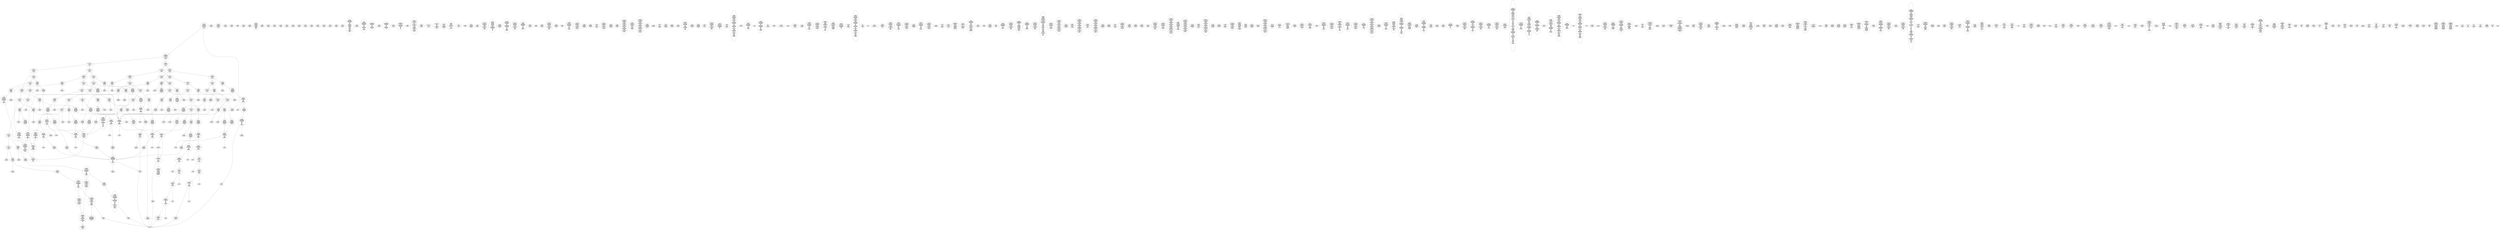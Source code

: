 /* Generated by GvGen v.1.0 (https://www.github.com/stricaud/gvgen) */

digraph G {
compound=true;
   node1 [label="[anywhere]"];
   node2 [label="# 0x0
PUSHX Data
PUSHX Data
MSTORE
PUSHX LogicData
CALLDATASIZE
LT
PUSHX Data
JUMPI
"];
   node3 [label="# 0xd
PUSHX Data
CALLDATALOAD
PUSHX BitData
SHR
PUSHX LogicData
GT
PUSHX Data
JUMPI
"];
   node4 [label="# 0x1e
PUSHX LogicData
GT
PUSHX Data
JUMPI
"];
   node5 [label="# 0x29
PUSHX LogicData
GT
PUSHX Data
JUMPI
"];
   node6 [label="# 0x34
PUSHX LogicData
EQ
PUSHX Data
JUMPI
"];
   node7 [label="# 0x3f
PUSHX LogicData
EQ
PUSHX Data
JUMPI
"];
   node8 [label="# 0x4a
PUSHX LogicData
EQ
PUSHX Data
JUMPI
"];
   node9 [label="# 0x55
PUSHX LogicData
EQ
PUSHX Data
JUMPI
"];
   node10 [label="# 0x60
PUSHX LogicData
EQ
PUSHX Data
JUMPI
"];
   node11 [label="# 0x6b
PUSHX Data
REVERT
"];
   node12 [label="# 0x6f
JUMPDEST
PUSHX LogicData
EQ
PUSHX Data
JUMPI
"];
   node13 [label="# 0x7b
PUSHX LogicData
EQ
PUSHX Data
JUMPI
"];
   node14 [label="# 0x86
PUSHX LogicData
EQ
PUSHX Data
JUMPI
"];
   node15 [label="# 0x91
PUSHX LogicData
EQ
PUSHX Data
JUMPI
"];
   node16 [label="# 0x9c
PUSHX Data
REVERT
"];
   node17 [label="# 0xa0
JUMPDEST
PUSHX LogicData
GT
PUSHX Data
JUMPI
"];
   node18 [label="# 0xac
PUSHX LogicData
EQ
PUSHX Data
JUMPI
"];
   node19 [label="# 0xb7
PUSHX LogicData
EQ
PUSHX Data
JUMPI
"];
   node20 [label="# 0xc2
PUSHX LogicData
EQ
PUSHX Data
JUMPI
"];
   node21 [label="# 0xcd
PUSHX LogicData
EQ
PUSHX Data
JUMPI
"];
   node22 [label="# 0xd8
PUSHX Data
REVERT
"];
   node23 [label="# 0xdc
JUMPDEST
PUSHX LogicData
EQ
PUSHX Data
JUMPI
"];
   node24 [label="# 0xe8
PUSHX LogicData
EQ
PUSHX Data
JUMPI
"];
   node25 [label="# 0xf3
PUSHX LogicData
EQ
PUSHX Data
JUMPI
"];
   node26 [label="# 0xfe
PUSHX LogicData
EQ
PUSHX Data
JUMPI
"];
   node27 [label="# 0x109
PUSHX Data
REVERT
"];
   node28 [label="# 0x10d
JUMPDEST
PUSHX LogicData
GT
PUSHX Data
JUMPI
"];
   node29 [label="# 0x119
PUSHX LogicData
GT
PUSHX Data
JUMPI
"];
   node30 [label="# 0x124
PUSHX LogicData
EQ
PUSHX Data
JUMPI
"];
   node31 [label="# 0x12f
PUSHX LogicData
EQ
PUSHX Data
JUMPI
"];
   node32 [label="# 0x13a
PUSHX LogicData
EQ
PUSHX Data
JUMPI
"];
   node33 [label="# 0x145
PUSHX LogicData
EQ
PUSHX Data
JUMPI
"];
   node34 [label="# 0x150
PUSHX LogicData
EQ
PUSHX Data
JUMPI
"];
   node35 [label="# 0x15b
PUSHX Data
REVERT
"];
   node36 [label="# 0x15f
JUMPDEST
PUSHX LogicData
EQ
PUSHX Data
JUMPI
"];
   node37 [label="# 0x16b
PUSHX LogicData
EQ
PUSHX Data
JUMPI
"];
   node38 [label="# 0x176
PUSHX LogicData
EQ
PUSHX Data
JUMPI
"];
   node39 [label="# 0x181
PUSHX LogicData
EQ
PUSHX Data
JUMPI
"];
   node40 [label="# 0x18c
PUSHX Data
REVERT
"];
   node41 [label="# 0x190
JUMPDEST
PUSHX LogicData
GT
PUSHX Data
JUMPI
"];
   node42 [label="# 0x19c
PUSHX LogicData
EQ
PUSHX Data
JUMPI
"];
   node43 [label="# 0x1a7
PUSHX LogicData
EQ
PUSHX Data
JUMPI
"];
   node44 [label="# 0x1b2
PUSHX LogicData
EQ
PUSHX Data
JUMPI
"];
   node45 [label="# 0x1bd
PUSHX LogicData
EQ
PUSHX Data
JUMPI
"];
   node46 [label="# 0x1c8
PUSHX Data
REVERT
"];
   node47 [label="# 0x1cc
JUMPDEST
PUSHX LogicData
EQ
PUSHX Data
JUMPI
"];
   node48 [label="# 0x1d8
PUSHX LogicData
EQ
PUSHX Data
JUMPI
"];
   node49 [label="# 0x1e3
PUSHX LogicData
EQ
PUSHX Data
JUMPI
"];
   node50 [label="# 0x1ee
PUSHX LogicData
EQ
PUSHX Data
JUMPI
"];
   node51 [label="# 0x1f9
JUMPDEST
PUSHX Data
REVERT
"];
   node52 [label="# 0x1fe
JUMPDEST
CALLVALUE
ISZERO
PUSHX Data
JUMPI
"];
   node53 [label="# 0x206
PUSHX Data
REVERT
"];
   node54 [label="# 0x20a
JUMPDEST
PUSHX Data
PUSHX Data
CALLDATASIZE
PUSHX Data
PUSHX Data
JUMP
"];
   node55 [label="# 0x219
JUMPDEST
PUSHX Data
JUMP
"];
   node56 [label="# 0x21e
JUMPDEST
PUSHX MemData
MLOAD
ISZERO
ISZERO
MSTORE
PUSHX ArithData
ADD
"];
   node57 [label="# 0x22a
JUMPDEST
PUSHX MemData
MLOAD
SUB
RETURN
"];
   node58 [label="# 0x233
JUMPDEST
CALLVALUE
ISZERO
PUSHX Data
JUMPI
"];
   node59 [label="# 0x23b
PUSHX Data
REVERT
"];
   node60 [label="# 0x23f
JUMPDEST
PUSHX Data
PUSHX Data
JUMP
"];
   node61 [label="# 0x248
JUMPDEST
PUSHX MemData
MLOAD
PUSHX Data
PUSHX Data
JUMP
"];
   node62 [label="# 0x255
JUMPDEST
CALLVALUE
ISZERO
PUSHX Data
JUMPI
"];
   node63 [label="# 0x25d
PUSHX Data
REVERT
"];
   node64 [label="# 0x261
JUMPDEST
PUSHX Data
PUSHX Data
CALLDATASIZE
PUSHX Data
PUSHX Data
JUMP
"];
   node65 [label="# 0x270
JUMPDEST
PUSHX Data
JUMP
"];
   node66 [label="# 0x275
JUMPDEST
PUSHX MemData
MLOAD
PUSHX ArithData
PUSHX BitData
PUSHX BitData
SHL
SUB
AND
MSTORE
PUSHX ArithData
ADD
PUSHX Data
JUMP
"];
   node67 [label="# 0x28d
JUMPDEST
CALLVALUE
ISZERO
PUSHX Data
JUMPI
"];
   node68 [label="# 0x295
PUSHX Data
REVERT
"];
   node69 [label="# 0x299
JUMPDEST
PUSHX Data
PUSHX Data
CALLDATASIZE
PUSHX Data
PUSHX Data
JUMP
"];
   node70 [label="# 0x2a8
JUMPDEST
PUSHX Data
JUMP
"];
   node71 [label="# 0x2ad
JUMPDEST
STOP
"];
   node72 [label="# 0x2af
JUMPDEST
CALLVALUE
ISZERO
PUSHX Data
JUMPI
"];
   node73 [label="# 0x2b7
PUSHX Data
REVERT
"];
   node74 [label="# 0x2bb
JUMPDEST
PUSHX Data
PUSHX Data
JUMP
"];
   node75 [label="# 0x2c4
JUMPDEST
PUSHX MemData
MLOAD
MSTORE
PUSHX ArithData
ADD
PUSHX Data
JUMP
"];
   node76 [label="# 0x2d2
JUMPDEST
CALLVALUE
ISZERO
PUSHX Data
JUMPI
"];
   node77 [label="# 0x2da
PUSHX Data
REVERT
"];
   node78 [label="# 0x2de
JUMPDEST
PUSHX Data
PUSHX Data
CALLDATASIZE
PUSHX Data
PUSHX Data
JUMP
"];
   node79 [label="# 0x2ed
JUMPDEST
PUSHX Data
JUMP
"];
   node80 [label="# 0x2f2
JUMPDEST
CALLVALUE
ISZERO
PUSHX Data
JUMPI
"];
   node81 [label="# 0x2fa
PUSHX Data
REVERT
"];
   node82 [label="# 0x2fe
JUMPDEST
PUSHX Data
PUSHX Data
JUMP
"];
   node83 [label="# 0x307
JUMPDEST
CALLVALUE
ISZERO
PUSHX Data
JUMPI
"];
   node84 [label="# 0x30f
PUSHX Data
REVERT
"];
   node85 [label="# 0x313
JUMPDEST
PUSHX Data
PUSHX Data
CALLDATASIZE
PUSHX Data
PUSHX Data
JUMP
"];
   node86 [label="# 0x322
JUMPDEST
PUSHX Data
JUMP
"];
   node87 [label="# 0x327
JUMPDEST
CALLVALUE
ISZERO
PUSHX Data
JUMPI
"];
   node88 [label="# 0x32f
PUSHX Data
REVERT
"];
   node89 [label="# 0x333
JUMPDEST
PUSHX Data
PUSHX Data
CALLDATASIZE
PUSHX Data
PUSHX Data
JUMP
"];
   node90 [label="# 0x342
JUMPDEST
PUSHX Data
PUSHX Data
MSTORE
PUSHX Data
MSTORE
PUSHX Data
SHA3
SLOAD
JUMP
"];
   node91 [label="# 0x354
JUMPDEST
CALLVALUE
ISZERO
PUSHX Data
JUMPI
"];
   node92 [label="# 0x35c
PUSHX Data
REVERT
"];
   node93 [label="# 0x360
JUMPDEST
PUSHX StorData
SLOAD
PUSHX Data
PUSHX BitData
PUSHX BitData
SHL
DIV
PUSHX BitData
AND
JUMP
"];
   node94 [label="# 0x375
JUMPDEST
CALLVALUE
ISZERO
PUSHX Data
JUMPI
"];
   node95 [label="# 0x37d
PUSHX Data
REVERT
"];
   node96 [label="# 0x381
JUMPDEST
PUSHX Data
PUSHX Data
CALLDATASIZE
PUSHX Data
PUSHX Data
JUMP
"];
   node97 [label="# 0x390
JUMPDEST
PUSHX Data
JUMP
"];
   node98 [label="# 0x395
JUMPDEST
CALLVALUE
ISZERO
PUSHX Data
JUMPI
"];
   node99 [label="# 0x39d
PUSHX Data
REVERT
"];
   node100 [label="# 0x3a1
JUMPDEST
PUSHX Data
PUSHX Data
JUMP
"];
   node101 [label="# 0x3ab
JUMPDEST
CALLVALUE
ISZERO
PUSHX Data
JUMPI
"];
   node102 [label="# 0x3b3
PUSHX Data
REVERT
"];
   node103 [label="# 0x3b7
JUMPDEST
PUSHX Data
PUSHX Data
CALLDATASIZE
PUSHX Data
PUSHX Data
JUMP
"];
   node104 [label="# 0x3c6
JUMPDEST
PUSHX Data
JUMP
"];
   node105 [label="# 0x3cb
JUMPDEST
CALLVALUE
ISZERO
PUSHX Data
JUMPI
"];
   node106 [label="# 0x3d3
PUSHX Data
REVERT
"];
   node107 [label="# 0x3d7
JUMPDEST
PUSHX Data
PUSHX Data
CALLDATASIZE
PUSHX Data
PUSHX Data
JUMP
"];
   node108 [label="# 0x3e6
JUMPDEST
PUSHX Data
JUMP
"];
   node109 [label="# 0x3eb
JUMPDEST
CALLVALUE
ISZERO
PUSHX Data
JUMPI
"];
   node110 [label="# 0x3f3
PUSHX Data
REVERT
"];
   node111 [label="# 0x3f7
JUMPDEST
PUSHX Data
PUSHX Data
CALLDATASIZE
PUSHX Data
PUSHX Data
JUMP
"];
   node112 [label="# 0x406
JUMPDEST
PUSHX Data
JUMP
"];
   node113 [label="# 0x40b
JUMPDEST
CALLVALUE
ISZERO
PUSHX Data
JUMPI
"];
   node114 [label="# 0x413
PUSHX Data
REVERT
"];
   node115 [label="# 0x417
JUMPDEST
PUSHX Data
PUSHX Data
CALLDATASIZE
PUSHX Data
PUSHX Data
JUMP
"];
   node116 [label="# 0x426
JUMPDEST
PUSHX Data
JUMP
"];
   node117 [label="# 0x42b
JUMPDEST
CALLVALUE
ISZERO
PUSHX Data
JUMPI
"];
   node118 [label="# 0x433
PUSHX Data
REVERT
"];
   node119 [label="# 0x437
JUMPDEST
PUSHX Data
PUSHX Data
CALLDATASIZE
PUSHX Data
PUSHX Data
JUMP
"];
   node120 [label="# 0x446
JUMPDEST
PUSHX Data
JUMP
"];
   node121 [label="# 0x44b
JUMPDEST
CALLVALUE
ISZERO
PUSHX Data
JUMPI
"];
   node122 [label="# 0x453
PUSHX Data
REVERT
"];
   node123 [label="# 0x457
JUMPDEST
PUSHX Data
PUSHX Data
CALLDATASIZE
PUSHX Data
PUSHX Data
JUMP
"];
   node124 [label="# 0x466
JUMPDEST
PUSHX Data
JUMP
"];
   node125 [label="# 0x46b
JUMPDEST
CALLVALUE
ISZERO
PUSHX Data
JUMPI
"];
   node126 [label="# 0x473
PUSHX Data
REVERT
"];
   node127 [label="# 0x477
JUMPDEST
PUSHX Data
PUSHX Data
CALLDATASIZE
PUSHX Data
PUSHX Data
JUMP
"];
   node128 [label="# 0x486
JUMPDEST
PUSHX Data
JUMP
"];
   node129 [label="# 0x48b
JUMPDEST
CALLVALUE
ISZERO
PUSHX Data
JUMPI
"];
   node130 [label="# 0x493
PUSHX Data
REVERT
"];
   node131 [label="# 0x497
JUMPDEST
PUSHX Data
PUSHX Data
JUMP
"];
   node132 [label="# 0x4a0
JUMPDEST
CALLVALUE
ISZERO
PUSHX Data
JUMPI
"];
   node133 [label="# 0x4a8
PUSHX Data
REVERT
"];
   node134 [label="# 0x4ac
JUMPDEST
PUSHX Data
PUSHX Data
JUMP
"];
   node135 [label="# 0x4b5
JUMPDEST
CALLVALUE
ISZERO
PUSHX Data
JUMPI
"];
   node136 [label="# 0x4bd
PUSHX Data
REVERT
"];
   node137 [label="# 0x4c1
JUMPDEST
PUSHX Data
PUSHX Data
JUMP
"];
   node138 [label="# 0x4d1
JUMPDEST
CALLVALUE
ISZERO
PUSHX Data
JUMPI
"];
   node139 [label="# 0x4d9
PUSHX Data
REVERT
"];
   node140 [label="# 0x4dd
JUMPDEST
PUSHX StorData
SLOAD
PUSHX ArithData
PUSHX BitData
PUSHX BitData
SHL
SUB
AND
PUSHX Data
JUMP
"];
   node141 [label="# 0x4ef
JUMPDEST
CALLVALUE
ISZERO
PUSHX Data
JUMPI
"];
   node142 [label="# 0x4f7
PUSHX Data
REVERT
"];
   node143 [label="# 0x4fb
JUMPDEST
PUSHX Data
PUSHX Data
JUMP
"];
   node144 [label="# 0x504
JUMPDEST
CALLVALUE
ISZERO
PUSHX Data
JUMPI
"];
   node145 [label="# 0x50c
PUSHX Data
REVERT
"];
   node146 [label="# 0x510
JUMPDEST
PUSHX Data
PUSHX Data
CALLDATASIZE
PUSHX Data
PUSHX Data
JUMP
"];
   node147 [label="# 0x51f
JUMPDEST
PUSHX Data
JUMP
"];
   node148 [label="# 0x524
JUMPDEST
CALLVALUE
ISZERO
PUSHX Data
JUMPI
"];
   node149 [label="# 0x52c
PUSHX Data
REVERT
"];
   node150 [label="# 0x530
JUMPDEST
PUSHX StorData
SLOAD
PUSHX Data
PUSHX BitData
PUSHX BitData
SHL
DIV
PUSHX BitData
AND
JUMP
"];
   node151 [label="# 0x545
JUMPDEST
PUSHX Data
PUSHX Data
CALLDATASIZE
PUSHX Data
PUSHX Data
JUMP
"];
   node152 [label="# 0x553
JUMPDEST
PUSHX Data
JUMP
"];
   node153 [label="# 0x558
JUMPDEST
CALLVALUE
ISZERO
PUSHX Data
JUMPI
"];
   node154 [label="# 0x560
PUSHX Data
REVERT
"];
   node155 [label="# 0x564
JUMPDEST
PUSHX Data
PUSHX Data
CALLDATASIZE
PUSHX Data
PUSHX Data
JUMP
"];
   node156 [label="# 0x573
JUMPDEST
PUSHX Data
JUMP
"];
   node157 [label="# 0x578
JUMPDEST
PUSHX Data
PUSHX Data
CALLDATASIZE
PUSHX Data
PUSHX Data
JUMP
"];
   node158 [label="# 0x586
JUMPDEST
PUSHX Data
JUMP
"];
   node159 [label="# 0x58b
JUMPDEST
CALLVALUE
ISZERO
PUSHX Data
JUMPI
"];
   node160 [label="# 0x593
PUSHX Data
REVERT
"];
   node161 [label="# 0x597
JUMPDEST
PUSHX Data
PUSHX Data
CALLDATASIZE
PUSHX Data
PUSHX Data
JUMP
"];
   node162 [label="# 0x5a6
JUMPDEST
PUSHX Data
JUMP
"];
   node163 [label="# 0x5ab
JUMPDEST
CALLVALUE
ISZERO
PUSHX Data
JUMPI
"];
   node164 [label="# 0x5b3
PUSHX Data
REVERT
"];
   node165 [label="# 0x5b7
JUMPDEST
PUSHX Data
PUSHX Data
CALLDATASIZE
PUSHX Data
PUSHX Data
JUMP
"];
   node166 [label="# 0x5c6
JUMPDEST
PUSHX Data
JUMP
"];
   node167 [label="# 0x5cb
JUMPDEST
CALLVALUE
ISZERO
PUSHX Data
JUMPI
"];
   node168 [label="# 0x5d3
PUSHX Data
REVERT
"];
   node169 [label="# 0x5d7
JUMPDEST
PUSHX Data
PUSHX Data
CALLDATASIZE
PUSHX Data
PUSHX Data
JUMP
"];
   node170 [label="# 0x5e6
JUMPDEST
PUSHX ArithData
PUSHX BitData
PUSHX BitData
SHL
SUB
AND
PUSHX Data
MSTORE
PUSHX Data
PUSHX Data
MSTORE
PUSHX Data
SHA3
AND
MSTORE
MSTORE
SHA3
SLOAD
PUSHX BitData
AND
JUMP
"];
   node171 [label="# 0x614
JUMPDEST
CALLVALUE
ISZERO
PUSHX Data
JUMPI
"];
   node172 [label="# 0x61c
PUSHX Data
REVERT
"];
   node173 [label="# 0x620
JUMPDEST
PUSHX Data
PUSHX Data
CALLDATASIZE
PUSHX Data
PUSHX Data
JUMP
"];
   node174 [label="# 0x62f
JUMPDEST
PUSHX Data
JUMP
"];
   node175 [label="# 0x634
JUMPDEST
CALLVALUE
ISZERO
PUSHX Data
JUMPI
"];
   node176 [label="# 0x63c
PUSHX Data
REVERT
"];
   node177 [label="# 0x640
JUMPDEST
PUSHX StorData
SLOAD
PUSHX Data
PUSHX BitData
PUSHX BitData
SHL
DIV
PUSHX BitData
AND
JUMP
"];
   node178 [label="# 0x655
JUMPDEST
PUSHX Data
PUSHX ArithData
PUSHX BitData
PUSHX BitData
SHL
SUB
NOT
AND
PUSHX BitData
PUSHX BitData
SHL
EQ
PUSHX Data
JUMPI
"];
   node179 [label="# 0x671
PUSHX ArithData
PUSHX BitData
PUSHX BitData
SHL
SUB
NOT
AND
PUSHX BitData
PUSHX BitData
SHL
EQ
"];
   node180 [label="# 0x686
JUMPDEST
PUSHX Data
JUMPI
"];
   node181 [label="# 0x68c
PUSHX ArithData
PUSHX BitData
PUSHX BitData
SHL
SUB
NOT
AND
PUSHX BitData
PUSHX BitData
SHL
EQ
"];
   node182 [label="# 0x6a1
JUMPDEST
PUSHX Data
JUMPI
"];
   node183 [label="# 0x6a7
PUSHX BitData
PUSHX BitData
SHL
PUSHX ArithData
PUSHX BitData
PUSHX BitData
SHL
SUB
NOT
AND
EQ
"];
   node184 [label="# 0x6bc
JUMPDEST
JUMP
"];
   node185 [label="# 0x6c2
JUMPDEST
PUSHX Data
PUSHX StorData
SLOAD
PUSHX Data
PUSHX Data
JUMP
"];
   node186 [label="# 0x6d1
JUMPDEST
PUSHX ArithData
ADD
PUSHX ArithData
DIV
MUL
PUSHX ArithData
ADD
PUSHX MemData
MLOAD
ADD
PUSHX Data
MSTORE
MSTORE
PUSHX ArithData
ADD
SLOAD
PUSHX Data
PUSHX Data
JUMP
"];
   node187 [label="# 0x6fd
JUMPDEST
ISZERO
PUSHX Data
JUMPI
"];
   node188 [label="# 0x704
PUSHX LogicData
LT
PUSHX Data
JUMPI
"];
   node189 [label="# 0x70c
PUSHX ArithData
SLOAD
DIV
MUL
MSTORE
PUSHX ArithData
ADD
PUSHX Data
JUMP
"];
   node190 [label="# 0x71f
JUMPDEST
ADD
PUSHX Data
MSTORE
PUSHX Data
PUSHX Data
SHA3
"];
   node191 [label="# 0x72d
JUMPDEST
SLOAD
MSTORE
PUSHX ArithData
ADD
PUSHX ArithData
ADD
GT
PUSHX Data
JUMPI
"];
   node192 [label="# 0x741
SUB
PUSHX BitData
AND
ADD
"];
   node193 [label="# 0x74a
JUMPDEST
JUMP
"];
   node194 [label="# 0x754
JUMPDEST
PUSHX Data
PUSHX Data
PUSHX Data
JUMP
"];
   node195 [label="# 0x75f
JUMPDEST
PUSHX Data
JUMPI
"];
   node196 [label="# 0x764
PUSHX MemData
MLOAD
PUSHX BitData
PUSHX BitData
SHL
MSTORE
PUSHX ArithData
ADD
PUSHX MemData
MLOAD
SUB
REVERT
"];
   node197 [label="# 0x77c
JUMPDEST
PUSHX Data
MSTORE
PUSHX Data
PUSHX Data
MSTORE
PUSHX Data
SHA3
SLOAD
PUSHX ArithData
PUSHX BitData
PUSHX BitData
SHL
SUB
AND
JUMP
"];
   node198 [label="# 0x798
JUMPDEST
PUSHX Data
PUSHX Data
PUSHX Data
JUMP
"];
   node199 [label="# 0x7a3
JUMPDEST
PUSHX ArithData
PUSHX BitData
PUSHX BitData
SHL
SUB
AND
PUSHX ArithData
PUSHX BitData
PUSHX BitData
SHL
SUB
AND
EQ
ISZERO
PUSHX Data
JUMPI
"];
   node200 [label="# 0x7c0
PUSHX MemData
MLOAD
PUSHX BitData
PUSHX BitData
SHL
MSTORE
PUSHX ArithData
ADD
PUSHX MemData
MLOAD
SUB
REVERT
"];
   node201 [label="# 0x7d8
JUMPDEST
CALLER
PUSHX ArithData
PUSHX BitData
PUSHX BitData
SHL
SUB
AND
EQ
ISZERO
PUSHX Data
JUMPI
"];
   node202 [label="# 0x7ec
PUSHX Data
CALLER
PUSHX Data
JUMP
"];
   node203 [label="# 0x7f6
JUMPDEST
ISZERO
"];
   node204 [label="# 0x7f8
JUMPDEST
ISZERO
PUSHX Data
JUMPI
"];
   node205 [label="# 0x7fe
PUSHX MemData
MLOAD
PUSHX BitData
PUSHX BitData
SHL
MSTORE
PUSHX ArithData
ADD
PUSHX MemData
MLOAD
SUB
REVERT
"];
   node206 [label="# 0x816
JUMPDEST
PUSHX Data
PUSHX Data
JUMP
"];
   node207 [label="# 0x821
JUMPDEST
JUMP
"];
   node208 [label="# 0x826
JUMPDEST
PUSHX StorData
SLOAD
PUSHX ArithData
PUSHX BitData
PUSHX BitData
SHL
SUB
AND
CALLER
EQ
PUSHX Data
JUMPI
"];
   node209 [label="# 0x839
PUSHX MemData
MLOAD
PUSHX BitData
PUSHX BitData
SHL
MSTORE
PUSHX ArithData
ADD
PUSHX Data
PUSHX Data
JUMP
"];
   node210 [label="# 0x850
JUMPDEST
PUSHX MemData
MLOAD
SUB
REVERT
"];
   node211 [label="# 0x859
JUMPDEST
PUSHX Data
PUSHX Data
PUSHX Data
JUMP
"];
   node212 [label="# 0x865
JUMPDEST
PUSHX Data
PUSHX Data
JUMP
"];
   node213 [label="# 0x86f
JUMPDEST
GT
ISZERO
PUSHX Data
JUMPI
"];
   node214 [label="# 0x876
PUSHX MemData
MLOAD
PUSHX BitData
PUSHX BitData
SHL
MSTORE
PUSHX ArithData
ADD
PUSHX Data
PUSHX Data
JUMP
"];
   node215 [label="# 0x88d
JUMPDEST
PUSHX Data
PUSHX Data
PUSHX Data
JUMP
"];
   node216 [label="# 0x898
JUMPDEST
ISZERO
PUSHX Data
JUMPI
"];
   node217 [label="# 0x89e
PUSHX MemData
MLOAD
PUSHX BitData
PUSHX BitData
SHL
MSTORE
PUSHX Data
PUSHX ArithData
ADD
MSTORE
PUSHX Data
PUSHX ArithData
ADD
MSTORE
PUSHX Data
PUSHX ArithData
ADD
MSTORE
PUSHX ArithData
ADD
PUSHX Data
JUMP
"];
   node218 [label="# 0x8e5
JUMPDEST
PUSHX StorData
SLOAD
PUSHX BitData
PUSHX BitData
SHL
DIV
PUSHX BitData
AND
ISZERO
PUSHX Data
JUMPI
"];
   node219 [label="# 0x8f8
PUSHX MemData
MLOAD
PUSHX BitData
PUSHX BitData
SHL
MSTORE
PUSHX Data
PUSHX ArithData
ADD
MSTORE
PUSHX Data
PUSHX ArithData
ADD
MSTORE
PUSHX BitData
PUSHX BitData
SHL
PUSHX ArithData
ADD
MSTORE
PUSHX ArithData
ADD
PUSHX Data
JUMP
"];
   node220 [label="# 0x932
JUMPDEST
PUSHX Data
PUSHX Data
PUSHX Data
PUSHX Data
JUMP
"];
   node221 [label="# 0x93f
JUMPDEST
PUSHX Data
"];
   node222 [label="# 0x944
JUMPDEST
LT
ISZERO
PUSHX Data
JUMPI
"];
   node223 [label="# 0x94d
PUSHX Data
CALLER
PUSHX Data
PUSHX Data
JUMP
"];
   node224 [label="# 0x957
JUMPDEST
PUSHX Data
PUSHX Data
JUMP
"];
   node225 [label="# 0x961
JUMPDEST
PUSHX Data
JUMP
"];
   node226 [label="# 0x969
JUMPDEST
PUSHX StorData
SLOAD
PUSHX BitData
PUSHX BitData
SHL
NOT
AND
PUSHX BitData
PUSHX BitData
SHL
OR
SSTORE
JUMP
"];
   node227 [label="# 0x981
JUMPDEST
PUSHX StorData
SLOAD
PUSHX ArithData
PUSHX BitData
PUSHX BitData
SHL
SUB
PUSHX BitData
PUSHX BitData
SHL
DIV
AND
AND
SUB
AND
JUMP
"];
   node228 [label="# 0x9a0
JUMPDEST
PUSHX Data
PUSHX Data
JUMP
"];
   node229 [label="# 0x9ab
JUMPDEST
PUSHX Data
PUSHX Data
PUSHX Data
JUMP
"];
   node230 [label="# 0x9b6
JUMPDEST
LT
PUSHX Data
JUMPI
"];
   node231 [label="# 0x9bd
PUSHX MemData
MLOAD
PUSHX BitData
PUSHX BitData
SHL
MSTORE
PUSHX ArithData
ADD
PUSHX MemData
MLOAD
SUB
REVERT
"];
   node232 [label="# 0x9d5
JUMPDEST
PUSHX StorData
SLOAD
PUSHX ArithData
PUSHX BitData
PUSHX BitData
SHL
SUB
AND
"];
   node233 [label="# 0x9e6
JUMPDEST
LT
ISZERO
PUSHX Data
JUMPI
"];
   node234 [label="# 0x9ef
PUSHX Data
MSTORE
PUSHX Data
PUSHX ArithData
MSTORE
PUSHX Data
SHA3
MLOAD
PUSHX ArithData
ADD
MSTORE
SLOAD
PUSHX ArithData
PUSHX BitData
PUSHX BitData
SHL
SUB
AND
MSTORE
PUSHX BitData
PUSHX BitData
SHL
DIV
PUSHX BitData
AND
ADD
MSTORE
PUSHX BitData
PUSHX BitData
SHL
DIV
PUSHX BitData
AND
ISZERO
ISZERO
ADD
MSTORE
PUSHX Data
JUMPI
"];
   node235 [label="# 0xa49
PUSHX Data
JUMP
"];
   node236 [label="# 0xa4e
JUMPDEST
MLOAD
PUSHX ArithData
PUSHX BitData
PUSHX BitData
SHL
SUB
AND
ISZERO
PUSHX Data
JUMPI
"];
   node237 [label="# 0xa5f
MLOAD
"];
   node238 [label="# 0xa63
JUMPDEST
PUSHX ArithData
PUSHX BitData
PUSHX BitData
SHL
SUB
AND
PUSHX ArithData
PUSHX BitData
PUSHX BitData
SHL
SUB
AND
EQ
ISZERO
PUSHX Data
JUMPI
"];
   node239 [label="# 0xa7e
EQ
ISZERO
PUSHX Data
JUMPI
"];
   node240 [label="# 0xa86
PUSHX Data
JUMP
"];
   node241 [label="# 0xa91
JUMPDEST
PUSHX ArithData
ADD
"];
   node242 [label="# 0xa98
JUMPDEST
"];
   node243 [label="# 0xa9a
JUMPDEST
PUSHX ArithData
ADD
PUSHX Data
JUMP
"];
   node244 [label="# 0xaa2
JUMPDEST
PUSHX Data
REVERT
"];
   node245 [label="# 0xaa8
JUMPDEST
PUSHX StorData
SLOAD
PUSHX ArithData
PUSHX BitData
PUSHX BitData
SHL
SUB
AND
CALLER
EQ
PUSHX Data
JUMPI
"];
   node246 [label="# 0xabb
PUSHX MemData
MLOAD
PUSHX BitData
PUSHX BitData
SHL
MSTORE
PUSHX ArithData
ADD
PUSHX Data
PUSHX Data
JUMP
"];
   node247 [label="# 0xad2
JUMPDEST
PUSHX StorData
SLOAD
ISZERO
ISZERO
PUSHX BitData
PUSHX BitData
SHL
MUL
PUSHX BitData
PUSHX BitData
SHL
NOT
AND
OR
SSTORE
JUMP
"];
   node248 [label="# 0xaf0
JUMPDEST
PUSHX Data
PUSHX MemData
MLOAD
PUSHX ArithData
ADD
PUSHX Data
MSTORE
PUSHX Data
MSTORE
PUSHX Data
JUMP
"];
   node249 [label="# 0xb0b
JUMPDEST
PUSHX StorData
SLOAD
PUSHX ArithData
PUSHX BitData
PUSHX BitData
SHL
SUB
AND
"];
   node250 [label="# 0xb1b
JUMPDEST
LT
ISZERO
PUSHX Data
JUMPI
"];
   node251 [label="# 0xb24
PUSHX Data
MSTORE
PUSHX Data
PUSHX ArithData
MSTORE
PUSHX Data
SHA3
MLOAD
PUSHX ArithData
ADD
MSTORE
SLOAD
PUSHX ArithData
PUSHX BitData
PUSHX BitData
SHL
SUB
AND
MSTORE
PUSHX BitData
PUSHX BitData
SHL
DIV
PUSHX BitData
AND
ADD
MSTORE
PUSHX BitData
PUSHX BitData
SHL
DIV
PUSHX BitData
AND
ISZERO
ISZERO
ADD
MSTORE
PUSHX Data
JUMPI
"];
   node252 [label="# 0xb7c
EQ
ISZERO
PUSHX Data
JUMPI
"];
   node253 [label="# 0xb84
JUMP
"];
   node254 [label="# 0xb8c
JUMPDEST
PUSHX ArithData
ADD
"];
   node255 [label="# 0xb93
JUMPDEST
PUSHX ArithData
ADD
PUSHX Data
JUMP
"];
   node256 [label="# 0xb9c
JUMPDEST
PUSHX MemData
MLOAD
PUSHX BitData
PUSHX BitData
SHL
MSTORE
PUSHX ArithData
ADD
PUSHX MemData
MLOAD
SUB
REVERT
"];
   node257 [label="# 0xbb6
JUMPDEST
PUSHX StorData
SLOAD
PUSHX ArithData
PUSHX BitData
PUSHX BitData
SHL
SUB
AND
CALLER
EQ
PUSHX Data
JUMPI
"];
   node258 [label="# 0xbc9
PUSHX MemData
MLOAD
PUSHX BitData
PUSHX BitData
SHL
MSTORE
PUSHX ArithData
ADD
PUSHX Data
PUSHX Data
JUMP
"];
   node259 [label="# 0xbe0
JUMPDEST
PUSHX Data
PUSHX Data
PUSHX Data
JUMP
"];
   node260 [label="# 0xbec
JUMPDEST
PUSHX StorData
SLOAD
PUSHX ArithData
PUSHX BitData
PUSHX BitData
SHL
SUB
AND
CALLER
EQ
PUSHX Data
JUMPI
"];
   node261 [label="# 0xbff
PUSHX MemData
MLOAD
PUSHX BitData
PUSHX BitData
SHL
MSTORE
PUSHX ArithData
ADD
PUSHX Data
PUSHX Data
JUMP
"];
   node262 [label="# 0xc16
JUMPDEST
PUSHX Data
"];
   node263 [label="# 0xc19
JUMPDEST
LT
ISZERO
PUSHX Data
JUMPI
"];
   node264 [label="# 0xc22
PUSHX Data
PUSHX Data
LT
PUSHX Data
JUMPI
"];
   node265 [label="# 0xc31
PUSHX BitData
PUSHX BitData
SHL
PUSHX Data
MSTORE
PUSHX Data
PUSHX Data
MSTORE
PUSHX Data
PUSHX Data
REVERT
"];
   node266 [label="# 0xc46
JUMPDEST
PUSHX ArithData
MUL
ADD
PUSHX ArithData
ADD
PUSHX Data
PUSHX Data
JUMP
"];
   node267 [label="# 0xc5b
JUMPDEST
PUSHX ArithData
PUSHX BitData
PUSHX BitData
SHL
SUB
AND
MSTORE
PUSHX ArithData
ADD
MSTORE
PUSHX ArithData
ADD
PUSHX Data
SHA3
SSTORE
PUSHX Data
PUSHX Data
JUMP
"];
   node268 [label="# 0xc7f
JUMPDEST
PUSHX Data
JUMP
"];
   node269 [label="# 0xc87
JUMPDEST
JUMP
"];
   node270 [label="# 0xc8d
JUMPDEST
PUSHX Data
PUSHX Data
PUSHX Data
JUMP
"];
   node271 [label="# 0xc98
JUMPDEST
MLOAD
JUMP
"];
   node272 [label="# 0xc9f
JUMPDEST
PUSHX Data
PUSHX ArithData
PUSHX BitData
PUSHX BitData
SHL
SUB
AND
PUSHX Data
JUMPI
"];
   node273 [label="# 0xcb0
PUSHX MemData
MLOAD
PUSHX BitData
PUSHX BitData
SHL
MSTORE
PUSHX ArithData
ADD
PUSHX MemData
MLOAD
SUB
REVERT
"];
   node274 [label="# 0xcc8
JUMPDEST
PUSHX ArithData
PUSHX BitData
PUSHX BitData
SHL
SUB
AND
PUSHX Data
MSTORE
PUSHX Data
PUSHX Data
MSTORE
PUSHX Data
SHA3
SLOAD
PUSHX BitData
AND
JUMP
"];
   node275 [label="# 0xcee
JUMPDEST
PUSHX StorData
SLOAD
PUSHX ArithData
PUSHX BitData
PUSHX BitData
SHL
SUB
AND
CALLER
EQ
PUSHX Data
JUMPI
"];
   node276 [label="# 0xd01
PUSHX MemData
MLOAD
PUSHX BitData
PUSHX BitData
SHL
MSTORE
PUSHX ArithData
ADD
PUSHX Data
PUSHX Data
JUMP
"];
   node277 [label="# 0xd18
JUMPDEST
PUSHX Data
PUSHX Data
PUSHX Data
JUMP
"];
   node278 [label="# 0xd22
JUMPDEST
JUMP
"];
   node279 [label="# 0xd24
JUMPDEST
PUSHX StorData
SLOAD
PUSHX ArithData
PUSHX BitData
PUSHX BitData
SHL
SUB
AND
CALLER
EQ
PUSHX Data
JUMPI
"];
   node280 [label="# 0xd37
PUSHX MemData
MLOAD
PUSHX BitData
PUSHX BitData
SHL
MSTORE
PUSHX ArithData
ADD
PUSHX Data
PUSHX Data
JUMP
"];
   node281 [label="# 0xd4e
JUMPDEST
PUSHX MemData
MLOAD
SELFBALANCE
CALLER
ISZERO
PUSHX ArithData
MUL
PUSHX Data
CALL
ISZERO
ISZERO
PUSHX Data
JUMPI
"];
   node282 [label="# 0xd74
RETURNDATASIZE
PUSHX Data
RETURNDATACOPY
RETURNDATASIZE
PUSHX Data
REVERT
"];
   node283 [label="# 0xd7d
JUMPDEST
JUMP
"];
   node284 [label="# 0xd81
JUMPDEST
PUSHX Data
PUSHX StorData
SLOAD
PUSHX Data
PUSHX Data
JUMP
"];
   node285 [label="# 0xd90
JUMPDEST
PUSHX ArithData
PUSHX BitData
PUSHX BitData
SHL
SUB
AND
CALLER
EQ
ISZERO
PUSHX Data
JUMPI
"];
   node286 [label="# 0xda2
PUSHX MemData
MLOAD
PUSHX BitData
PUSHX BitData
SHL
MSTORE
PUSHX ArithData
ADD
PUSHX MemData
MLOAD
SUB
REVERT
"];
   node287 [label="# 0xdba
JUMPDEST
CALLER
PUSHX Data
MSTORE
PUSHX Data
PUSHX ArithData
MSTORE
PUSHX MemData
SHA3
PUSHX ArithData
PUSHX BitData
PUSHX BitData
SHL
SUB
AND
MSTORE
MSTORE
SHA3
SLOAD
PUSHX BitData
NOT
AND
ISZERO
ISZERO
OR
SSTORE
MLOAD
MSTORE
PUSHX Data
ADD
PUSHX MemData
MLOAD
SUB
LOGX
JUMP
"];
   node288 [label="# 0xe26
JUMPDEST
PUSHX StorData
SLOAD
PUSHX BitData
PUSHX BitData
SHL
DIV
PUSHX BitData
AND
PUSHX Data
JUMPI
"];
   node289 [label="# 0xe38
PUSHX MemData
MLOAD
PUSHX BitData
PUSHX BitData
SHL
MSTORE
PUSHX Data
PUSHX ArithData
ADD
MSTORE
PUSHX ArithData
ADD
MSTORE
PUSHX Data
PUSHX ArithData
ADD
MSTORE
PUSHX ArithData
ADD
PUSHX Data
JUMP
"];
   node290 [label="# 0xe7f
JUMPDEST
PUSHX Data
PUSHX Data
PUSHX Data
JUMP
"];
   node291 [label="# 0xe91
JUMPDEST
CALLVALUE
LT
ISZERO
PUSHX Data
JUMPI
"];
   node292 [label="# 0xe99
PUSHX MemData
MLOAD
PUSHX BitData
PUSHX BitData
SHL
MSTORE
PUSHX Data
PUSHX ArithData
ADD
MSTORE
PUSHX Data
PUSHX ArithData
ADD
MSTORE
PUSHX BitData
PUSHX BitData
SHL
PUSHX ArithData
ADD
MSTORE
PUSHX ArithData
ADD
PUSHX Data
JUMP
"];
   node293 [label="# 0xed1
JUMPDEST
PUSHX LogicData
GT
ISZERO
PUSHX Data
JUMPI
"];
   node294 [label="# 0xedb
PUSHX MemData
MLOAD
PUSHX BitData
PUSHX BitData
SHL
MSTORE
PUSHX Data
PUSHX ArithData
ADD
MSTORE
PUSHX Data
PUSHX ArithData
ADD
MSTORE
PUSHX BitData
PUSHX BitData
SHL
PUSHX ArithData
ADD
MSTORE
PUSHX ArithData
ADD
PUSHX Data
JUMP
"];
   node295 [label="# 0xf1a
JUMPDEST
PUSHX Data
PUSHX Data
PUSHX Data
JUMP
"];
   node296 [label="# 0xf26
JUMPDEST
PUSHX Data
PUSHX Data
JUMP
"];
   node297 [label="# 0xf30
JUMPDEST
GT
ISZERO
PUSHX Data
JUMPI
"];
   node298 [label="# 0xf37
PUSHX MemData
MLOAD
PUSHX BitData
PUSHX BitData
SHL
MSTORE
PUSHX ArithData
ADD
PUSHX Data
PUSHX Data
JUMP
"];
   node299 [label="# 0xf4e
JUMPDEST
PUSHX Data
CALLER
PUSHX Data
JUMP
"];
   node300 [label="# 0xf58
JUMPDEST
JUMP
"];
   node301 [label="# 0xf5b
JUMPDEST
PUSHX Data
PUSHX Data
JUMP
"];
   node302 [label="# 0xf66
JUMPDEST
PUSHX Data
PUSHX Data
JUMP
"];
   node303 [label="# 0xf72
JUMPDEST
PUSHX Data
JUMPI
"];
   node304 [label="# 0xf77
PUSHX MemData
MLOAD
PUSHX BitData
PUSHX BitData
SHL
MSTORE
PUSHX ArithData
ADD
PUSHX MemData
MLOAD
SUB
REVERT
"];
   node305 [label="# 0xf8f
JUMPDEST
PUSHX StorData
SLOAD
PUSHX BitData
PUSHX BitData
SHL
DIV
PUSHX BitData
AND
PUSHX Data
JUMPI
"];
   node306 [label="# 0xfa1
PUSHX MemData
MLOAD
PUSHX BitData
PUSHX BitData
SHL
MSTORE
PUSHX Data
PUSHX ArithData
ADD
MSTORE
PUSHX Data
PUSHX ArithData
ADD
MSTORE
PUSHX Data
PUSHX ArithData
ADD
MSTORE
PUSHX BitData
PUSHX BitData
SHL
PUSHX ArithData
ADD
MSTORE
PUSHX ArithData
ADD
PUSHX Data
JUMP
"];
   node307 [label="# 0xff7
JUMPDEST
CALLER
PUSHX Data
MSTORE
PUSHX Data
PUSHX Data
MSTORE
PUSHX Data
SHA3
SLOAD
GT
ISZERO
PUSHX Data
JUMPI
"];
   node308 [label="# 0x100f
PUSHX MemData
MLOAD
PUSHX BitData
PUSHX BitData
SHL
MSTORE
PUSHX Data
PUSHX ArithData
ADD
MSTORE
PUSHX Data
PUSHX ArithData
ADD
MSTORE
PUSHX Data
PUSHX ArithData
ADD
MSTORE
PUSHX ArithData
ADD
PUSHX Data
JUMP
"];
   node309 [label="# 0x1056
JUMPDEST
PUSHX Data
PUSHX Data
PUSHX Data
JUMP
"];
   node310 [label="# 0x1068
JUMPDEST
CALLVALUE
LT
ISZERO
PUSHX Data
JUMPI
"];
   node311 [label="# 0x1070
PUSHX MemData
MLOAD
PUSHX BitData
PUSHX BitData
SHL
MSTORE
PUSHX Data
PUSHX ArithData
ADD
MSTORE
PUSHX Data
PUSHX ArithData
ADD
MSTORE
PUSHX BitData
PUSHX BitData
SHL
PUSHX ArithData
ADD
MSTORE
PUSHX ArithData
ADD
PUSHX Data
JUMP
"];
   node312 [label="# 0x10a8
JUMPDEST
PUSHX Data
PUSHX Data
PUSHX Data
JUMP
"];
   node313 [label="# 0x10b4
JUMPDEST
PUSHX Data
PUSHX Data
JUMP
"];
   node314 [label="# 0x10be
JUMPDEST
GT
ISZERO
PUSHX Data
JUMPI
"];
   node315 [label="# 0x10c5
PUSHX MemData
MLOAD
PUSHX BitData
PUSHX BitData
SHL
MSTORE
PUSHX ArithData
ADD
PUSHX Data
PUSHX Data
JUMP
"];
   node316 [label="# 0x10dc
JUMPDEST
CALLER
PUSHX Data
MSTORE
PUSHX Data
PUSHX Data
MSTORE
PUSHX Data
SHA3
SLOAD
PUSHX Data
PUSHX Data
JUMP
"];
   node317 [label="# 0x10fb
JUMPDEST
SSTORE
PUSHX Data
CALLER
PUSHX Data
JUMP
"];
   node318 [label="# 0x110b
JUMPDEST
PUSHX Data
PUSHX Data
PUSHX Data
JUMP
"];
   node319 [label="# 0x1116
JUMPDEST
PUSHX Data
JUMPI
"];
   node320 [label="# 0x111b
PUSHX MemData
MLOAD
PUSHX BitData
PUSHX BitData
SHL
MSTORE
PUSHX Data
PUSHX ArithData
ADD
MSTORE
PUSHX Data
PUSHX ArithData
ADD
MSTORE
PUSHX BitData
PUSHX BitData
SHL
PUSHX ArithData
ADD
MSTORE
PUSHX ArithData
ADD
PUSHX Data
JUMP
"];
   node321 [label="# 0x1157
JUMPDEST
PUSHX Data
PUSHX Data
PUSHX Data
JUMP
"];
   node322 [label="# 0x1161
JUMPDEST
PUSHX LogicData
MLOAD
GT
PUSHX Data
JUMPI
"];
   node323 [label="# 0x116d
PUSHX MemData
MLOAD
PUSHX ArithData
ADD
PUSHX Data
MSTORE
PUSHX Data
MSTORE
PUSHX Data
JUMP
"];
   node324 [label="# 0x1181
JUMPDEST
PUSHX Data
PUSHX Data
JUMP
"];
   node325 [label="# 0x118b
JUMPDEST
PUSHX MemData
MLOAD
PUSHX ArithData
ADD
PUSHX Data
PUSHX Data
JUMP
"];
   node326 [label="# 0x119c
JUMPDEST
PUSHX MemData
MLOAD
PUSHX ArithData
SUB
SUB
MSTORE
PUSHX Data
MSTORE
"];
   node327 [label="# 0x11ac
JUMPDEST
JUMP
"];
   node328 [label="# 0x11b3
JUMPDEST
PUSHX StorData
SLOAD
PUSHX ArithData
PUSHX BitData
PUSHX BitData
SHL
SUB
AND
CALLER
EQ
PUSHX Data
JUMPI
"];
   node329 [label="# 0x11c6
PUSHX MemData
MLOAD
PUSHX BitData
PUSHX BitData
SHL
MSTORE
PUSHX ArithData
ADD
PUSHX Data
PUSHX Data
JUMP
"];
   node330 [label="# 0x11dd
JUMPDEST
PUSHX StorData
SLOAD
ISZERO
ISZERO
PUSHX BitData
PUSHX BitData
SHL
MUL
PUSHX BitData
PUSHX BitData
SHL
NOT
AND
OR
SSTORE
JUMP
"];
   node331 [label="# 0x11fb
JUMPDEST
PUSHX StorData
SLOAD
PUSHX ArithData
PUSHX BitData
PUSHX BitData
SHL
SUB
AND
CALLER
EQ
PUSHX Data
JUMPI
"];
   node332 [label="# 0x120e
PUSHX MemData
MLOAD
PUSHX BitData
PUSHX BitData
SHL
MSTORE
PUSHX ArithData
ADD
PUSHX Data
PUSHX Data
JUMP
"];
   node333 [label="# 0x1225
JUMPDEST
PUSHX ArithData
PUSHX BitData
PUSHX BitData
SHL
SUB
AND
PUSHX Data
JUMPI
"];
   node334 [label="# 0x1234
PUSHX MemData
MLOAD
PUSHX BitData
PUSHX BitData
SHL
MSTORE
PUSHX Data
PUSHX ArithData
ADD
MSTORE
PUSHX Data
PUSHX ArithData
ADD
MSTORE
PUSHX Data
PUSHX ArithData
ADD
MSTORE
PUSHX BitData
PUSHX BitData
SHL
PUSHX ArithData
ADD
MSTORE
PUSHX ArithData
ADD
PUSHX Data
JUMP
"];
   node335 [label="# 0x128a
JUMPDEST
PUSHX Data
PUSHX Data
JUMP
"];
   node336 [label="# 0x1293
JUMPDEST
PUSHX StorData
SLOAD
PUSHX ArithData
PUSHX BitData
PUSHX BitData
SHL
SUB
AND
LT
ISZERO
PUSHX Data
JUMPI
"];
   node337 [label="# 0x12a9
PUSHX Data
MSTORE
PUSHX Data
PUSHX Data
MSTORE
PUSHX Data
SHA3
SLOAD
PUSHX BitData
PUSHX BitData
SHL
DIV
PUSHX BitData
AND
ISZERO
JUMP
"];
   node338 [label="# 0x12c7
JUMPDEST
PUSHX Data
MSTORE
PUSHX Data
PUSHX Data
MSTORE
PUSHX MemData
SHA3
SLOAD
PUSHX ArithData
PUSHX BitData
PUSHX BitData
SHL
SUB
NOT
AND
PUSHX ArithData
PUSHX BitData
PUSHX BitData
SHL
SUB
AND
OR
SSTORE
MLOAD
AND
PUSHX Data
LOGX
JUMP
"];
   node339 [label="# 0x1323
JUMPDEST
PUSHX Data
PUSHX MemData
MLOAD
PUSHX ArithData
ADD
PUSHX Data
MSTORE
PUSHX Data
MSTORE
PUSHX Data
JUMP
"];
   node340 [label="# 0x133d
JUMPDEST
PUSHX Data
PUSHX Data
PUSHX Data
JUMP
"];
   node341 [label="# 0x1348
JUMPDEST
MLOAD
PUSHX Data
PUSHX ArithData
PUSHX BitData
PUSHX BitData
SHL
SUB
AND
CALLER
PUSHX ArithData
PUSHX BitData
PUSHX BitData
SHL
SUB
AND
EQ
PUSHX Data
JUMPI
"];
   node342 [label="# 0x136a
MLOAD
PUSHX Data
CALLER
PUSHX Data
JUMP
"];
   node343 [label="# 0x1376
JUMPDEST
PUSHX Data
JUMPI
"];
   node344 [label="# 0x137c
CALLER
PUSHX Data
PUSHX Data
JUMP
"];
   node345 [label="# 0x1386
JUMPDEST
PUSHX ArithData
PUSHX BitData
PUSHX BitData
SHL
SUB
AND
EQ
"];
   node346 [label="# 0x1391
JUMPDEST
PUSHX Data
JUMPI
"];
   node347 [label="# 0x1399
PUSHX MemData
MLOAD
PUSHX BitData
PUSHX BitData
SHL
MSTORE
PUSHX ArithData
ADD
PUSHX MemData
MLOAD
SUB
REVERT
"];
   node348 [label="# 0x13b1
JUMPDEST
PUSHX ArithData
PUSHX BitData
PUSHX BitData
SHL
SUB
AND
PUSHX ArithData
ADD
MLOAD
PUSHX ArithData
PUSHX BitData
PUSHX BitData
SHL
SUB
AND
EQ
PUSHX Data
JUMPI
"];
   node349 [label="# 0x13cf
PUSHX MemData
MLOAD
PUSHX BitData
PUSHX BitData
SHL
MSTORE
PUSHX ArithData
ADD
PUSHX MemData
MLOAD
SUB
REVERT
"];
   node350 [label="# 0x13e6
JUMPDEST
PUSHX ArithData
PUSHX BitData
PUSHX BitData
SHL
SUB
AND
PUSHX Data
JUMPI
"];
   node351 [label="# 0x13f5
PUSHX MemData
MLOAD
PUSHX BitData
PUSHX BitData
SHL
MSTORE
PUSHX ArithData
ADD
PUSHX MemData
MLOAD
SUB
REVERT
"];
   node352 [label="# 0x140d
JUMPDEST
PUSHX Data
PUSHX Data
PUSHX ArithData
ADD
MLOAD
PUSHX Data
JUMP
"];
   node353 [label="# 0x141d
JUMPDEST
PUSHX ArithData
PUSHX BitData
PUSHX BitData
SHL
SUB
AND
PUSHX Data
MSTORE
PUSHX Data
PUSHX Data
MSTORE
PUSHX Data
SHA3
SLOAD
PUSHX BitData
NOT
AND
PUSHX BitData
AND
PUSHX BitData
NOT
ADD
AND
OR
SSTORE
AND
MSTORE
SHA3
SLOAD
AND
AND
PUSHX ArithData
ADD
AND
OR
SSTORE
MSTORE
PUSHX Data
MSTORE
SHA3
SLOAD
PUSHX ArithData
PUSHX BitData
PUSHX BitData
SHL
SUB
NOT
AND
OR
PUSHX BitData
PUSHX BitData
SHL
TIMESTAMP
AND
MUL
OR
SSTORE
ADD
MSTORE
SHA3
SLOAD
AND
PUSHX Data
JUMPI
"];
   node354 [label="# 0x14b8
PUSHX StorData
SLOAD
PUSHX ArithData
PUSHX BitData
PUSHX BitData
SHL
SUB
AND
LT
ISZERO
PUSHX Data
JUMPI
"];
   node355 [label="# 0x14cb
MLOAD
PUSHX Data
MSTORE
PUSHX Data
PUSHX ArithData
MSTORE
PUSHX Data
SHA3
SLOAD
ADD
MLOAD
PUSHX BitData
AND
PUSHX BitData
PUSHX BitData
SHL
MUL
PUSHX ArithData
PUSHX BitData
PUSHX BitData
SHL
SUB
NOT
AND
PUSHX ArithData
PUSHX BitData
PUSHX BitData
SHL
SUB
AND
OR
OR
SSTORE
"];
   node356 [label="# 0x1512
JUMPDEST
PUSHX ArithData
PUSHX BitData
PUSHX BitData
SHL
SUB
AND
PUSHX ArithData
PUSHX BitData
PUSHX BitData
SHL
SUB
AND
PUSHX Data
PUSHX MemData
MLOAD
PUSHX MemData
MLOAD
SUB
LOGX
"];
   node357 [label="# 0x1555
JUMPDEST
JUMP
"];
   node358 [label="# 0x155c
JUMPDEST
PUSHX Data
MLOAD
PUSHX ArithData
ADD
MSTORE
PUSHX StorData
MSTORE
PUSHX ArithData
ADD
MSTORE
ADD
MSTORE
SLOAD
PUSHX ArithData
PUSHX BitData
PUSHX BitData
SHL
SUB
AND
LT
ISZERO
PUSHX Data
JUMPI
"];
   node359 [label="# 0x158d
PUSHX Data
MSTORE
PUSHX Data
PUSHX ArithData
MSTORE
PUSHX Data
SHA3
MLOAD
PUSHX ArithData
ADD
MSTORE
SLOAD
PUSHX ArithData
PUSHX BitData
PUSHX BitData
SHL
SUB
AND
MSTORE
PUSHX BitData
PUSHX BitData
SHL
DIV
PUSHX BitData
AND
ADD
MSTORE
PUSHX BitData
PUSHX BitData
SHL
DIV
PUSHX BitData
AND
ISZERO
ISZERO
ADD
MSTORE
PUSHX Data
JUMPI
"];
   node360 [label="# 0x15e5
MLOAD
PUSHX ArithData
PUSHX BitData
PUSHX BitData
SHL
SUB
AND
ISZERO
PUSHX Data
JUMPI
"];
   node361 [label="# 0x15f5
JUMP
"];
   node362 [label="# 0x15fb
JUMPDEST
PUSHX BitData
NOT
ADD
PUSHX Data
MSTORE
PUSHX Data
PUSHX ArithData
MSTORE
PUSHX Data
SHA3
MLOAD
PUSHX ArithData
ADD
MSTORE
SLOAD
PUSHX ArithData
PUSHX BitData
PUSHX BitData
SHL
SUB
AND
MSTORE
PUSHX BitData
PUSHX BitData
SHL
DIV
PUSHX BitData
AND
ADD
MSTORE
PUSHX BitData
PUSHX BitData
SHL
DIV
PUSHX BitData
AND
ISZERO
ISZERO
ADD
MSTORE
ISZERO
PUSHX Data
JUMPI
"];
   node363 [label="# 0x165a
JUMP
"];
   node364 [label="# 0x1660
JUMPDEST
PUSHX Data
JUMP
"];
   node365 [label="# 0x1665
JUMPDEST
"];
   node366 [label="# 0x1667
JUMPDEST
PUSHX MemData
MLOAD
PUSHX BitData
PUSHX BitData
SHL
MSTORE
PUSHX ArithData
ADD
PUSHX MemData
MLOAD
SUB
REVERT
"];
   node367 [label="# 0x1680
JUMPDEST
PUSHX StorData
SLOAD
PUSHX ArithData
PUSHX BitData
PUSHX BitData
SHL
SUB
AND
PUSHX ArithData
PUSHX BitData
PUSHX BitData
SHL
SUB
NOT
AND
OR
SSTORE
PUSHX MemData
MLOAD
AND
PUSHX Data
PUSHX Data
LOGX
JUMP
"];
   node368 [label="# 0x16d2
JUMPDEST
PUSHX Data
PUSHX ArithData
PUSHX BitData
PUSHX BitData
SHL
SUB
AND
EXTCODESIZE
ISZERO
PUSHX Data
JUMPI
"];
   node369 [label="# 0x16e5
PUSHX MemData
MLOAD
PUSHX BitData
PUSHX BitData
SHL
MSTORE
PUSHX ArithData
PUSHX BitData
PUSHX BitData
SHL
SUB
AND
PUSHX Data
PUSHX Data
CALLER
PUSHX ArithData
ADD
PUSHX Data
JUMP
"];
   node370 [label="# 0x1716
JUMPDEST
PUSHX Data
PUSHX MemData
MLOAD
SUB
PUSHX Data
EXTCODESIZE
ISZERO
ISZERO
PUSHX Data
JUMPI
"];
   node371 [label="# 0x172c
PUSHX Data
REVERT
"];
   node372 [label="# 0x1730
JUMPDEST
GAS
CALL
ISZERO
PUSHX Data
JUMPI
"];
   node373 [label="# 0x173e
PUSHX MemData
MLOAD
PUSHX ArithData
RETURNDATASIZE
ADD
PUSHX BitData
NOT
AND
ADD
MSTORE
PUSHX Data
ADD
PUSHX Data
JUMP
"];
   node374 [label="# 0x175d
JUMPDEST
PUSHX Data
"];
   node375 [label="# 0x1760
JUMPDEST
PUSHX Data
JUMPI
"];
   node376 [label="# 0x1765
RETURNDATASIZE
ISZERO
PUSHX Data
JUMPI
"];
   node377 [label="# 0x176d
PUSHX MemData
MLOAD
PUSHX BitData
NOT
PUSHX ArithData
RETURNDATASIZE
ADD
AND
ADD
PUSHX Data
MSTORE
RETURNDATASIZE
MSTORE
RETURNDATASIZE
PUSHX Data
PUSHX ArithData
ADD
RETURNDATACOPY
PUSHX Data
JUMP
"];
   node378 [label="# 0x178e
JUMPDEST
PUSHX Data
"];
   node379 [label="# 0x1793
JUMPDEST
MLOAD
PUSHX Data
JUMPI
"];
   node380 [label="# 0x179b
PUSHX MemData
MLOAD
PUSHX BitData
PUSHX BitData
SHL
MSTORE
PUSHX ArithData
ADD
PUSHX MemData
MLOAD
SUB
REVERT
"];
   node381 [label="# 0x17b3
JUMPDEST
MLOAD
PUSHX ArithData
ADD
REVERT
"];
   node382 [label="# 0x17bb
JUMPDEST
PUSHX ArithData
PUSHX BitData
PUSHX BitData
SHL
SUB
NOT
AND
PUSHX BitData
PUSHX BitData
SHL
EQ
PUSHX Data
JUMP
"];
   node383 [label="# 0x17d5
JUMPDEST
PUSHX Data
"];
   node384 [label="# 0x17d9
JUMPDEST
JUMP
"];
   node385 [label="# 0x17e1
JUMPDEST
PUSHX Data
PUSHX StorData
SLOAD
PUSHX Data
PUSHX Data
JUMP
"];
   node386 [label="# 0x17f0
JUMPDEST
PUSHX Data
PUSHX Data
JUMPI
"];
   node387 [label="# 0x17f8
PUSHX Data
MLOAD
ADD
MSTORE
PUSHX Data
MSTORE
PUSHX BitData
PUSHX BitData
SHL
PUSHX ArithData
ADD
MSTORE
JUMP
"];
   node388 [label="# 0x1814
JUMPDEST
PUSHX Data
"];
   node389 [label="# 0x1818
JUMPDEST
ISZERO
PUSHX Data
JUMPI
"];
   node390 [label="# 0x181f
PUSHX Data
PUSHX Data
JUMP
"];
   node391 [label="# 0x1828
JUMPDEST
PUSHX Data
PUSHX Data
PUSHX Data
JUMP
"];
   node392 [label="# 0x1837
JUMPDEST
PUSHX Data
JUMP
"];
   node393 [label="# 0x183e
JUMPDEST
PUSHX Data
PUSHX LogicData
GT
ISZERO
PUSHX Data
JUMPI
"];
   node394 [label="# 0x1852
PUSHX BitData
PUSHX BitData
SHL
PUSHX Data
MSTORE
PUSHX Data
PUSHX Data
MSTORE
PUSHX Data
PUSHX Data
REVERT
"];
   node395 [label="# 0x1867
JUMPDEST
PUSHX MemData
MLOAD
MSTORE
PUSHX ArithData
ADD
PUSHX BitData
NOT
AND
PUSHX ArithData
ADD
ADD
PUSHX Data
MSTORE
ISZERO
PUSHX Data
JUMPI
"];
   node396 [label="# 0x1885
PUSHX ArithData
ADD
CALLDATASIZE
CALLDATACOPY
ADD
"];
   node397 [label="# 0x1891
JUMPDEST
"];
   node398 [label="# 0x1895
JUMPDEST
ISZERO
PUSHX Data
JUMPI
"];
   node399 [label="# 0x189c
PUSHX Data
PUSHX Data
PUSHX Data
JUMP
"];
   node400 [label="# 0x18a6
JUMPDEST
PUSHX Data
PUSHX Data
PUSHX Data
JUMP
"];
   node401 [label="# 0x18b3
JUMPDEST
PUSHX Data
PUSHX Data
PUSHX Data
JUMP
"];
   node402 [label="# 0x18be
JUMPDEST
PUSHX BitData
SHL
MLOAD
LT
PUSHX Data
JUMPI
"];
   node403 [label="# 0x18cc
PUSHX BitData
PUSHX BitData
SHL
PUSHX Data
MSTORE
PUSHX Data
PUSHX Data
MSTORE
PUSHX Data
PUSHX Data
REVERT
"];
   node404 [label="# 0x18e1
JUMPDEST
PUSHX ArithData
ADD
ADD
PUSHX ArithData
PUSHX BitData
PUSHX BitData
SHL
SUB
NOT
AND
PUSHX BitData
BYTE
MSTORE8
PUSHX Data
PUSHX Data
PUSHX Data
JUMP
"];
   node405 [label="# 0x1903
JUMPDEST
PUSHX Data
JUMP
"];
   node406 [label="# 0x190a
JUMPDEST
PUSHX Data
PUSHX Data
PUSHX StorData
SLOAD
PUSHX ArithData
PUSHX BitData
PUSHX BitData
SHL
SUB
AND
PUSHX ArithData
PUSHX BitData
PUSHX BitData
SHL
SUB
AND
PUSHX Data
JUMPI
"];
   node407 [label="# 0x192d
PUSHX MemData
MLOAD
PUSHX BitData
PUSHX BitData
SHL
MSTORE
PUSHX ArithData
ADD
PUSHX MemData
MLOAD
SUB
REVERT
"];
   node408 [label="# 0x1944
JUMPDEST
PUSHX Data
JUMPI
"];
   node409 [label="# 0x194a
PUSHX MemData
MLOAD
PUSHX BitData
PUSHX BitData
SHL
MSTORE
PUSHX ArithData
ADD
PUSHX MemData
MLOAD
SUB
REVERT
"];
   node410 [label="# 0x1962
JUMPDEST
PUSHX ArithData
PUSHX BitData
PUSHX BitData
SHL
SUB
AND
PUSHX Data
MSTORE
PUSHX Data
PUSHX Data
MSTORE
PUSHX Data
SHA3
SLOAD
PUSHX ArithData
PUSHX BitData
PUSHX BitData
SHL
SUB
NOT
AND
PUSHX BitData
AND
ADD
AND
OR
PUSHX ArithData
PUSHX BitData
NOT
AND
OR
DIV
AND
ADD
AND
MUL
OR
SSTORE
MSTORE
PUSHX Data
MSTORE
SHA3
SLOAD
PUSHX ArithData
PUSHX BitData
PUSHX BitData
SHL
SUB
NOT
AND
OR
PUSHX BitData
PUSHX BitData
SHL
TIMESTAMP
AND
MUL
OR
SSTORE
"];
   node411 [label="# 0x19f4
JUMPDEST
LT
ISZERO
PUSHX Data
JUMPI
"];
   node412 [label="# 0x19fd
PUSHX MemData
MLOAD
PUSHX ArithData
PUSHX BitData
PUSHX BitData
SHL
SUB
AND
PUSHX Data
PUSHX Data
LOGX
ISZERO
PUSHX Data
JUMPI
"];
   node413 [label="# 0x1a3c
PUSHX Data
PUSHX Data
PUSHX Data
JUMP
"];
   node414 [label="# 0x1a49
JUMPDEST
ISZERO
"];
   node415 [label="# 0x1a4b
JUMPDEST
ISZERO
PUSHX Data
JUMPI
"];
   node416 [label="# 0x1a51
PUSHX MemData
MLOAD
PUSHX BitData
PUSHX BitData
SHL
MSTORE
PUSHX ArithData
ADD
PUSHX MemData
MLOAD
SUB
REVERT
"];
   node417 [label="# 0x1a69
JUMPDEST
PUSHX ArithData
ADD
ADD
PUSHX Data
JUMP
"];
   node418 [label="# 0x1a75
JUMPDEST
PUSHX StorData
SLOAD
PUSHX ArithData
PUSHX BitData
PUSHX BitData
SHL
SUB
NOT
AND
PUSHX ArithData
PUSHX BitData
PUSHX BitData
SHL
SUB
AND
OR
SSTORE
PUSHX Data
JUMP
"];
   node419 [label="# 0x1a9b
JUMPDEST
SLOAD
PUSHX Data
PUSHX Data
JUMP
"];
   node420 [label="# 0x1aa7
JUMPDEST
PUSHX Data
MSTORE
PUSHX Data
PUSHX Data
SHA3
PUSHX ArithData
ADD
PUSHX Data
DIV
ADD
PUSHX Data
JUMPI
"];
   node421 [label="# 0x1ac1
PUSHX Data
SSTORE
PUSHX Data
JUMP
"];
   node422 [label="# 0x1ac9
JUMPDEST
PUSHX LogicData
LT
PUSHX Data
JUMPI
"];
   node423 [label="# 0x1ad2
ADD
PUSHX BitData
NOT
CALLDATALOAD
AND
OR
SSTORE
PUSHX Data
JUMP
"];
   node424 [label="# 0x1ae2
JUMPDEST
ADD
PUSHX ArithData
ADD
SSTORE
ISZERO
PUSHX Data
JUMPI
"];
   node425 [label="# 0x1af1
ADD
"];
   node426 [label="# 0x1af4
JUMPDEST
GT
ISZERO
PUSHX Data
JUMPI
"];
   node427 [label="# 0x1afd
CALLDATALOAD
SSTORE
PUSHX ArithData
ADD
PUSHX ArithData
ADD
PUSHX Data
JUMP
"];
   node428 [label="# 0x1b0f
JUMPDEST
PUSHX Data
PUSHX Data
JUMP
"];
   node429 [label="# 0x1b1b
JUMPDEST
JUMP
"];
   node430 [label="# 0x1b1f
JUMPDEST
"];
   node431 [label="# 0x1b20
JUMPDEST
GT
ISZERO
PUSHX Data
JUMPI
"];
   node432 [label="# 0x1b29
PUSHX Data
SSTORE
PUSHX ArithData
ADD
PUSHX Data
JUMP
"];
   node433 [label="# 0x1b34
JUMPDEST
CALLDATALOAD
PUSHX ArithData
PUSHX BitData
PUSHX BitData
SHL
SUB
AND
EQ
PUSHX Data
JUMPI
"];
   node434 [label="# 0x1b47
PUSHX Data
REVERT
"];
   node435 [label="# 0x1b4b
JUMPDEST
JUMP
"];
   node436 [label="# 0x1b50
JUMPDEST
CALLDATALOAD
ISZERO
ISZERO
EQ
PUSHX Data
JUMPI
"];
   node437 [label="# 0x1b5c
PUSHX Data
REVERT
"];
   node438 [label="# 0x1b60
JUMPDEST
PUSHX Data
PUSHX LogicData
SUB
SLT
ISZERO
PUSHX Data
JUMPI
"];
   node439 [label="# 0x1b6e
REVERT
"];
   node440 [label="# 0x1b71
JUMPDEST
PUSHX Data
PUSHX Data
JUMP
"];
   node441 [label="# 0x1b7a
JUMPDEST
PUSHX Data
PUSHX LogicData
SUB
SLT
ISZERO
PUSHX Data
JUMPI
"];
   node442 [label="# 0x1b89
REVERT
"];
   node443 [label="# 0x1b8c
JUMPDEST
PUSHX Data
PUSHX Data
JUMP
"];
   node444 [label="# 0x1b95
JUMPDEST
PUSHX Data
PUSHX ArithData
ADD
PUSHX Data
JUMP
"];
   node445 [label="# 0x1ba3
JUMPDEST
JUMP
"];
   node446 [label="# 0x1bac
JUMPDEST
PUSHX Data
PUSHX Data
PUSHX LogicData
SUB
SLT
ISZERO
PUSHX Data
JUMPI
"];
   node447 [label="# 0x1bbd
REVERT
"];
   node448 [label="# 0x1bc0
JUMPDEST
PUSHX Data
PUSHX Data
JUMP
"];
   node449 [label="# 0x1bc9
JUMPDEST
PUSHX Data
PUSHX ArithData
ADD
PUSHX Data
JUMP
"];
   node450 [label="# 0x1bd7
JUMPDEST
PUSHX ArithData
ADD
CALLDATALOAD
JUMP
"];
   node451 [label="# 0x1be7
JUMPDEST
PUSHX Data
PUSHX Data
PUSHX LogicData
SUB
SLT
ISZERO
PUSHX Data
JUMPI
"];
   node452 [label="# 0x1bf9
REVERT
"];
   node453 [label="# 0x1bfc
JUMPDEST
PUSHX Data
PUSHX Data
JUMP
"];
   node454 [label="# 0x1c05
JUMPDEST
PUSHX Data
PUSHX ArithData
ADD
PUSHX Data
JUMP
"];
   node455 [label="# 0x1c13
JUMPDEST
PUSHX ArithData
ADD
CALLDATALOAD
PUSHX ArithData
ADD
CALLDATALOAD
PUSHX LogicData
GT
ISZERO
PUSHX Data
JUMPI
"];
   node456 [label="# 0x1c33
REVERT
"];
   node457 [label="# 0x1c36
JUMPDEST
ADD
PUSHX ArithData
ADD
SLT
PUSHX Data
JUMPI
"];
   node458 [label="# 0x1c46
REVERT
"];
   node459 [label="# 0x1c49
JUMPDEST
CALLDATALOAD
GT
ISZERO
PUSHX Data
JUMPI
"];
   node460 [label="# 0x1c54
PUSHX Data
PUSHX Data
JUMP
"];
   node461 [label="# 0x1c5b
JUMPDEST
PUSHX MemData
MLOAD
PUSHX ArithData
ADD
PUSHX BitData
NOT
AND
PUSHX ArithData
ADD
AND
ADD
GT
LT
OR
ISZERO
PUSHX Data
JUMPI
"];
   node462 [label="# 0x1c7c
PUSHX Data
PUSHX Data
JUMP
"];
   node463 [label="# 0x1c83
JUMPDEST
PUSHX Data
MSTORE
MSTORE
PUSHX ArithData
ADD
ADD
GT
ISZERO
PUSHX Data
JUMPI
"];
   node464 [label="# 0x1c98
REVERT
"];
   node465 [label="# 0x1c9b
JUMPDEST
PUSHX ArithData
ADD
PUSHX ArithData
ADD
CALLDATACOPY
ADD
PUSHX ArithData
ADD
MSTORE
JUMP
"];
   node466 [label="# 0x1cbc
JUMPDEST
PUSHX Data
PUSHX LogicData
SUB
SLT
ISZERO
PUSHX Data
JUMPI
"];
   node467 [label="# 0x1ccb
REVERT
"];
   node468 [label="# 0x1cce
JUMPDEST
PUSHX Data
PUSHX Data
JUMP
"];
   node469 [label="# 0x1cd7
JUMPDEST
PUSHX Data
PUSHX ArithData
ADD
PUSHX Data
JUMP
"];
   node470 [label="# 0x1ce5
JUMPDEST
PUSHX Data
PUSHX LogicData
SUB
SLT
ISZERO
PUSHX Data
JUMPI
"];
   node471 [label="# 0x1cf4
REVERT
"];
   node472 [label="# 0x1cf7
JUMPDEST
PUSHX Data
PUSHX Data
JUMP
"];
   node473 [label="# 0x1d00
JUMPDEST
PUSHX ArithData
ADD
CALLDATALOAD
JUMP
"];
   node474 [label="# 0x1d0e
JUMPDEST
PUSHX Data
PUSHX Data
PUSHX LogicData
SUB
SLT
ISZERO
PUSHX Data
JUMPI
"];
   node475 [label="# 0x1d1f
REVERT
"];
   node476 [label="# 0x1d22
JUMPDEST
CALLDATALOAD
PUSHX LogicData
GT
ISZERO
PUSHX Data
JUMPI
"];
   node477 [label="# 0x1d36
REVERT
"];
   node478 [label="# 0x1d39
JUMPDEST
ADD
PUSHX ArithData
ADD
SLT
PUSHX Data
JUMPI
"];
   node479 [label="# 0x1d49
REVERT
"];
   node480 [label="# 0x1d4c
JUMPDEST
CALLDATALOAD
GT
ISZERO
PUSHX Data
JUMPI
"];
   node481 [label="# 0x1d57
REVERT
"];
   node482 [label="# 0x1d5a
JUMPDEST
PUSHX ArithData
PUSHX BitData
SHL
ADD
ADD
GT
ISZERO
PUSHX Data
JUMPI
"];
   node483 [label="# 0x1d6b
REVERT
"];
   node484 [label="# 0x1d6e
JUMPDEST
PUSHX ArithData
ADD
ADD
CALLDATALOAD
JUMP
"];
   node485 [label="# 0x1d84
JUMPDEST
PUSHX Data
PUSHX LogicData
SUB
SLT
ISZERO
PUSHX Data
JUMPI
"];
   node486 [label="# 0x1d92
REVERT
"];
   node487 [label="# 0x1d95
JUMPDEST
PUSHX Data
PUSHX Data
JUMP
"];
   node488 [label="# 0x1d9e
JUMPDEST
PUSHX Data
PUSHX LogicData
SUB
SLT
ISZERO
PUSHX Data
JUMPI
"];
   node489 [label="# 0x1dac
REVERT
"];
   node490 [label="# 0x1daf
JUMPDEST
CALLDATALOAD
PUSHX Data
PUSHX Data
JUMP
"];
   node491 [label="# 0x1dba
JUMPDEST
PUSHX Data
PUSHX LogicData
SUB
SLT
ISZERO
PUSHX Data
JUMPI
"];
   node492 [label="# 0x1dc8
REVERT
"];
   node493 [label="# 0x1dcb
JUMPDEST
MLOAD
PUSHX Data
PUSHX Data
JUMP
"];
   node494 [label="# 0x1dd6
JUMPDEST
PUSHX Data
PUSHX LogicData
SUB
SLT
ISZERO
PUSHX Data
JUMPI
"];
   node495 [label="# 0x1de5
REVERT
"];
   node496 [label="# 0x1de8
JUMPDEST
CALLDATALOAD
PUSHX LogicData
GT
ISZERO
PUSHX Data
JUMPI
"];
   node497 [label="# 0x1dfc
REVERT
"];
   node498 [label="# 0x1dff
JUMPDEST
ADD
PUSHX ArithData
ADD
SLT
PUSHX Data
JUMPI
"];
   node499 [label="# 0x1e0f
REVERT
"];
   node500 [label="# 0x1e12
JUMPDEST
CALLDATALOAD
GT
ISZERO
PUSHX Data
JUMPI
"];
   node501 [label="# 0x1e1d
REVERT
"];
   node502 [label="# 0x1e20
JUMPDEST
PUSHX ArithData
ADD
ADD
GT
ISZERO
PUSHX Data
JUMPI
"];
   node503 [label="# 0x1e2e
REVERT
"];
   node504 [label="# 0x1e31
JUMPDEST
PUSHX ArithData
ADD
JUMP
"];
   node505 [label="# 0x1e43
JUMPDEST
PUSHX Data
PUSHX LogicData
SUB
SLT
ISZERO
PUSHX Data
JUMPI
"];
   node506 [label="# 0x1e51
REVERT
"];
   node507 [label="# 0x1e54
JUMPDEST
CALLDATALOAD
JUMP
"];
   node508 [label="# 0x1e5b
JUMPDEST
PUSHX Data
MLOAD
MSTORE
PUSHX Data
PUSHX ArithData
ADD
PUSHX ArithData
ADD
PUSHX Data
JUMP
"];
   node509 [label="# 0x1e73
JUMPDEST
PUSHX ArithData
ADD
PUSHX BitData
NOT
AND
ADD
PUSHX ArithData
ADD
JUMP
"];
   node510 [label="# 0x1e87
JUMPDEST
PUSHX Data
MLOAD
PUSHX Data
PUSHX ArithData
ADD
PUSHX Data
JUMP
"];
   node511 [label="# 0x1e99
JUMPDEST
MLOAD
ADD
PUSHX Data
PUSHX ArithData
ADD
PUSHX Data
JUMP
"];
   node512 [label="# 0x1ead
JUMPDEST
PUSHX BitData
PUSHX BitData
SHL
ADD
MSTORE
PUSHX ArithData
ADD
JUMP
"];
   node513 [label="# 0x1ec6
JUMPDEST
PUSHX ArithData
PUSHX BitData
PUSHX BitData
SHL
SUB
AND
MSTORE
AND
PUSHX ArithData
ADD
MSTORE
PUSHX ArithData
ADD
MSTORE
PUSHX ArithData
PUSHX ArithData
ADD
MSTORE
PUSHX Data
PUSHX Data
ADD
PUSHX Data
JUMP
"];
   node514 [label="# 0x1ef9
JUMPDEST
JUMP
"];
   node515 [label="# 0x1f03
JUMPDEST
PUSHX Data
MSTORE
PUSHX Data
PUSHX Data
PUSHX ArithData
ADD
PUSHX Data
JUMP
"];
   node516 [label="# 0x1f16
JUMPDEST
PUSHX ArithData
MSTORE
ADD
MSTORE
PUSHX Data
PUSHX ArithData
ADD
MSTORE
PUSHX ArithData
ADD
JUMP
"];
   node517 [label="# 0x1f4b
JUMPDEST
PUSHX ArithData
MSTORE
ADD
MSTORE
PUSHX Data
PUSHX ArithData
ADD
MSTORE
PUSHX ArithData
ADD
JUMP
"];
   node518 [label="# 0x1f80
JUMPDEST
PUSHX Data
NOT
GT
ISZERO
PUSHX Data
JUMPI
"];
   node519 [label="# 0x1f8c
PUSHX Data
PUSHX Data
JUMP
"];
   node520 [label="# 0x1f93
JUMPDEST
ADD
JUMP
"];
   node521 [label="# 0x1f98
JUMPDEST
PUSHX Data
PUSHX Data
JUMPI
"];
   node522 [label="# 0x1fa0
PUSHX Data
PUSHX Data
JUMP
"];
   node523 [label="# 0x1fa7
JUMPDEST
DIV
JUMP
"];
   node524 [label="# 0x1fac
JUMPDEST
PUSHX Data
PUSHX BitData
NOT
DIV
GT
ISZERO
ISZERO
AND
ISZERO
PUSHX Data
JUMPI
"];
   node525 [label="# 0x1fbf
PUSHX Data
PUSHX Data
JUMP
"];
   node526 [label="# 0x1fc6
JUMPDEST
MUL
JUMP
"];
   node527 [label="# 0x1fcb
JUMPDEST
PUSHX Data
LT
ISZERO
PUSHX Data
JUMPI
"];
   node528 [label="# 0x1fd6
PUSHX Data
PUSHX Data
JUMP
"];
   node529 [label="# 0x1fdd
JUMPDEST
SUB
JUMP
"];
   node530 [label="# 0x1fe2
JUMPDEST
PUSHX Data
"];
   node531 [label="# 0x1fe5
JUMPDEST
LT
ISZERO
PUSHX Data
JUMPI
"];
   node532 [label="# 0x1fee
ADD
MLOAD
ADD
MSTORE
PUSHX ArithData
ADD
PUSHX Data
JUMP
"];
   node533 [label="# 0x1ffd
JUMPDEST
GT
ISZERO
PUSHX Data
JUMPI
"];
   node534 [label="# 0x2006
PUSHX Data
ADD
MSTORE
JUMP
"];
   node535 [label="# 0x200e
JUMPDEST
PUSHX BitData
SHR
AND
PUSHX Data
JUMPI
"];
   node536 [label="# 0x201c
PUSHX BitData
AND
"];
   node537 [label="# 0x2022
JUMPDEST
PUSHX LogicData
LT
EQ
ISZERO
PUSHX Data
JUMPI
"];
   node538 [label="# 0x202e
PUSHX BitData
PUSHX BitData
SHL
PUSHX Data
MSTORE
PUSHX Data
PUSHX Data
MSTORE
PUSHX Data
PUSHX Data
REVERT
"];
   node539 [label="# 0x2043
JUMPDEST
JUMP
"];
   node540 [label="# 0x2049
JUMPDEST
PUSHX Data
PUSHX BitData
NOT
EQ
ISZERO
PUSHX Data
JUMPI
"];
   node541 [label="# 0x2056
PUSHX Data
PUSHX Data
JUMP
"];
   node542 [label="# 0x205d
JUMPDEST
PUSHX ArithData
ADD
JUMP
"];
   node543 [label="# 0x2064
JUMPDEST
PUSHX Data
PUSHX Data
JUMPI
"];
   node544 [label="# 0x206c
PUSHX Data
PUSHX Data
JUMP
"];
   node545 [label="# 0x2073
JUMPDEST
MOD
JUMP
"];
   node546 [label="# 0x2078
JUMPDEST
PUSHX BitData
PUSHX BitData
SHL
PUSHX Data
MSTORE
PUSHX Data
PUSHX Data
MSTORE
PUSHX Data
PUSHX Data
REVERT
"];
   node547 [label="# 0x208e
JUMPDEST
PUSHX BitData
PUSHX BitData
SHL
PUSHX Data
MSTORE
PUSHX Data
PUSHX Data
MSTORE
PUSHX Data
PUSHX Data
REVERT
"];
   node548 [label="# 0x20a4
JUMPDEST
PUSHX BitData
PUSHX BitData
SHL
PUSHX Data
MSTORE
PUSHX Data
PUSHX Data
MSTORE
PUSHX Data
PUSHX Data
REVERT
"];
   node549 [label="# 0x20ba
JUMPDEST
PUSHX ArithData
PUSHX BitData
PUSHX BitData
SHL
SUB
NOT
AND
EQ
PUSHX Data
JUMPI
"];
   node550 [label="# 0x20cc
PUSHX Data
REVERT
"];
   node551 [label="# 0x20d0
INVALID
"];
   node552 [label="# 0x20d1
LOGX
PUSHX Data
INVALID
"];
   node553 [label="# 0x20d9
SLT
SHA3
INVALID
"];
   node554 [label="# 0x20dc
XOR
SMOD
BLOCKHASH
INVALID
"];
   node555 [label="# 0x20e0
ADD
NOT
SIGNEXTEND
INVALID
"];
   node556 [label="# 0x20e4
CREATE2
PUSHX Data
PUSHX Data
STOP
"];
   node557 [label="# 0x2102
ADDMOD
DIV
STOP
"];
   node558 [label="# 0x2105
CALLER
"];
node2->node51;
node2->node3;
node3->node28;
node3->node4;
node4->node17;
node4->node5;
node5->node12;
node5->node6;
node6->node159;
node6->node7;
node7->node163;
node7->node8;
node8->node167;
node8->node9;
node9->node171;
node9->node10;
node10->node175;
node10->node11;
node12->node148;
node12->node13;
node13->node151;
node13->node14;
node14->node153;
node14->node15;
node15->node157;
node15->node16;
node17->node23;
node17->node18;
node18->node135;
node18->node19;
node19->node138;
node19->node20;
node20->node141;
node20->node21;
node21->node144;
node21->node22;
node23->node121;
node23->node24;
node24->node125;
node24->node25;
node25->node129;
node25->node26;
node26->node132;
node26->node27;
node28->node41;
node28->node29;
node29->node36;
node29->node30;
node30->node101;
node30->node31;
node31->node105;
node31->node32;
node32->node109;
node32->node33;
node33->node113;
node33->node34;
node34->node117;
node34->node35;
node36->node87;
node36->node37;
node37->node91;
node37->node38;
node38->node94;
node38->node39;
node39->node98;
node39->node40;
node41->node47;
node41->node42;
node42->node72;
node42->node43;
node43->node76;
node43->node44;
node44->node80;
node44->node45;
node45->node83;
node45->node46;
node47->node52;
node47->node48;
node48->node58;
node48->node49;
node49->node62;
node49->node50;
node50->node67;
node50->node51;
node52->node54;
node52->node53;
node54->node488;
node56->node57;
node58->node60;
node58->node59;
node60->node185;
node62->node64;
node62->node63;
node64->node505;
node66->node57;
node67->node69;
node67->node68;
node69->node470;
node72->node74;
node72->node73;
node74->node75;
node75->node57;
node76->node78;
node76->node77;
node78->node505;
node80->node82;
node80->node81;
node82->node227;
node83->node85;
node83->node84;
node85->node446;
node87->node89;
node87->node88;
node89->node438;
node91->node93;
node91->node92;
node93->node56;
node94->node96;
node94->node95;
node96->node470;
node98->node100;
node98->node99;
node100->node75;
node101->node103;
node101->node102;
node103->node485;
node105->node107;
node105->node106;
node107->node446;
node109->node111;
node109->node110;
node111->node505;
node113->node115;
node113->node114;
node115->node494;
node117->node119;
node117->node118;
node119->node474;
node121->node123;
node121->node122;
node123->node505;
node125->node127;
node125->node126;
node127->node438;
node129->node131;
node129->node130;
node131->node275;
node132->node134;
node132->node133;
node134->node279;
node135->node137;
node135->node136;
node137->node75;
node138->node140;
node138->node139;
node140->node66;
node141->node143;
node141->node142;
node143->node284;
node144->node146;
node144->node145;
node146->node466;
node148->node150;
node148->node149;
node150->node56;
node151->node505;
node153->node155;
node153->node154;
node155->node451;
node157->node505;
node159->node161;
node159->node160;
node161->node505;
node163->node165;
node163->node164;
node165->node485;
node167->node169;
node167->node168;
node169->node441;
node171->node173;
node171->node172;
node173->node438;
node175->node177;
node175->node176;
node177->node56;
node185->node535;
node227->node75;
node275->node277;
node275->node276;
node276->node517;
node277->node367;
node278->node1;
node279->node281;
node279->node280;
node280->node517;
node281->node283;
node281->node282;
node283->node1;
node284->node535;
node300->node1;
node367->node278;
node433->node435;
node433->node434;
node435->node1;
node436->node435;
node436->node437;
node438->node440;
node438->node439;
node440->node433;
node441->node443;
node441->node442;
node443->node433;
node446->node448;
node446->node447;
node448->node433;
node451->node453;
node451->node452;
node453->node433;
node466->node468;
node466->node467;
node468->node433;
node470->node472;
node470->node471;
node472->node433;
node474->node476;
node474->node475;
node476->node478;
node476->node477;
node478->node480;
node478->node479;
node480->node482;
node480->node481;
node482->node484;
node482->node483;
node484->node1;
node485->node487;
node485->node486;
node487->node436;
node488->node490;
node488->node489;
node490->node549;
node494->node496;
node494->node495;
node496->node498;
node496->node497;
node498->node500;
node498->node499;
node500->node502;
node500->node501;
node502->node504;
node502->node503;
node504->node1;
node505->node507;
node505->node506;
node507->node1;
node517->node210;
node535->node537;
node535->node536;
node536->node537;
node537->node539;
node537->node538;
node539->node1;
node549->node300;
node549->node550;
}
